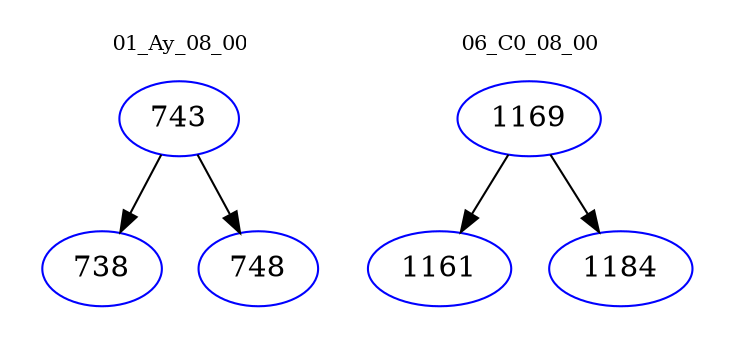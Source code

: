 digraph{
subgraph cluster_0 {
color = white
label = "01_Ay_08_00";
fontsize=10;
T0_743 [label="743", color="blue"]
T0_743 -> T0_738 [color="black"]
T0_738 [label="738", color="blue"]
T0_743 -> T0_748 [color="black"]
T0_748 [label="748", color="blue"]
}
subgraph cluster_1 {
color = white
label = "06_C0_08_00";
fontsize=10;
T1_1169 [label="1169", color="blue"]
T1_1169 -> T1_1161 [color="black"]
T1_1161 [label="1161", color="blue"]
T1_1169 -> T1_1184 [color="black"]
T1_1184 [label="1184", color="blue"]
}
}

